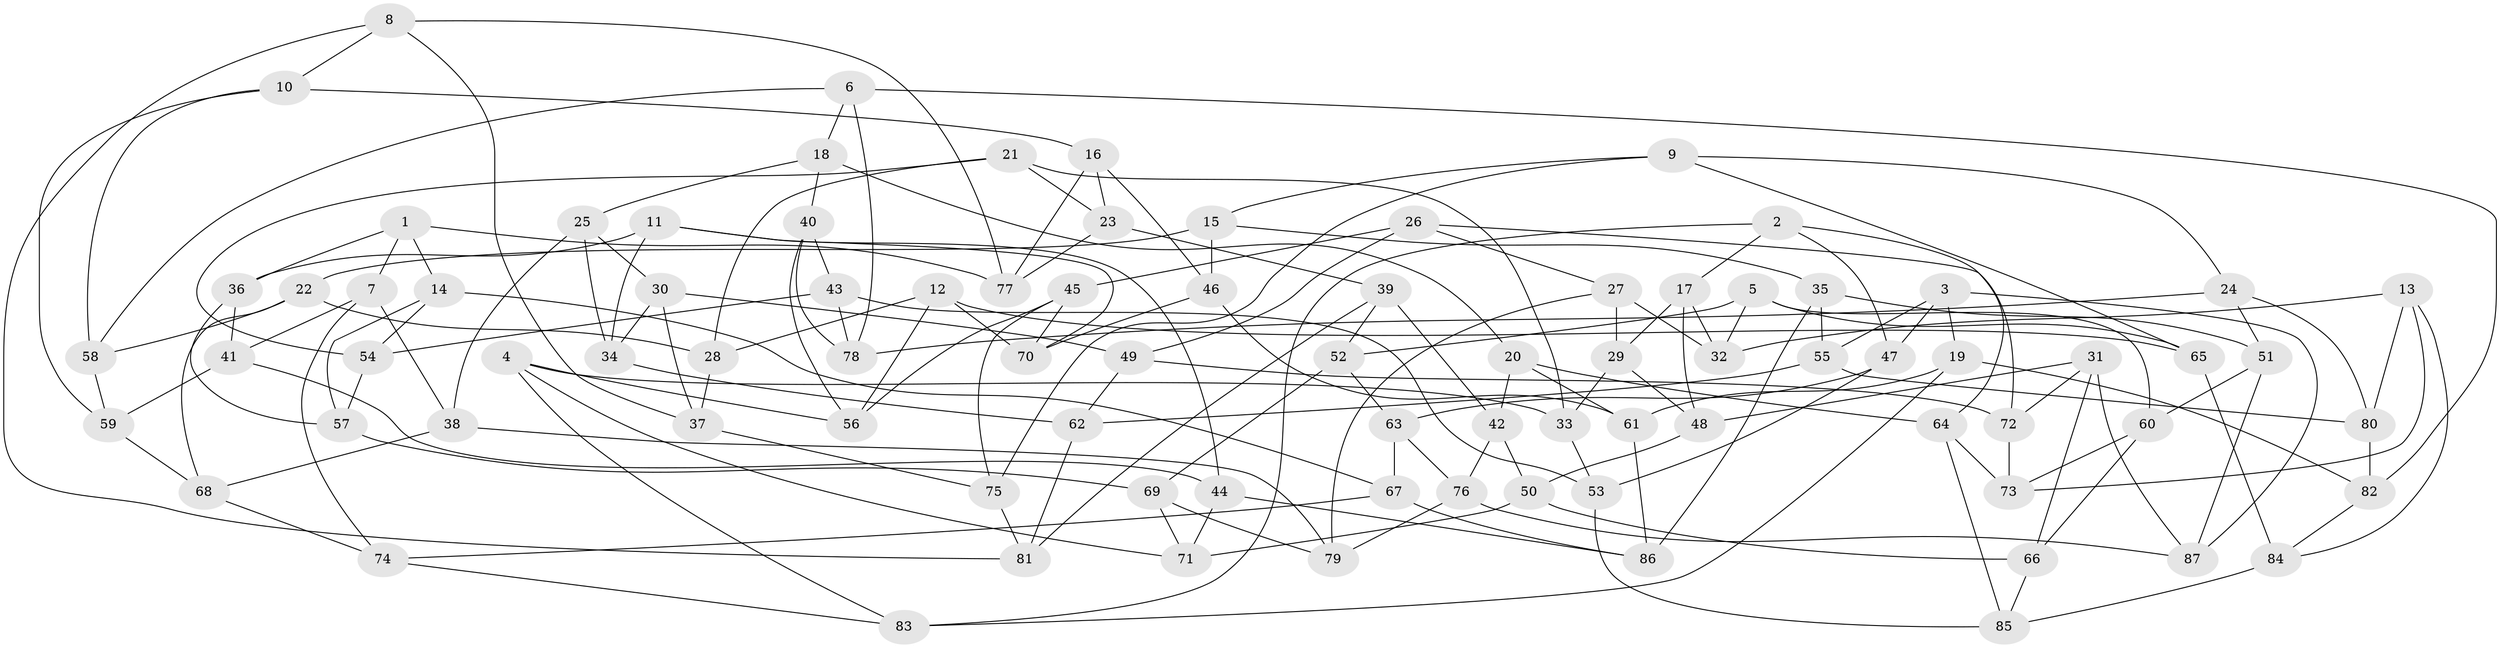 // Generated by graph-tools (version 1.1) at 2025/37/03/09/25 02:37:55]
// undirected, 87 vertices, 174 edges
graph export_dot {
graph [start="1"]
  node [color=gray90,style=filled];
  1;
  2;
  3;
  4;
  5;
  6;
  7;
  8;
  9;
  10;
  11;
  12;
  13;
  14;
  15;
  16;
  17;
  18;
  19;
  20;
  21;
  22;
  23;
  24;
  25;
  26;
  27;
  28;
  29;
  30;
  31;
  32;
  33;
  34;
  35;
  36;
  37;
  38;
  39;
  40;
  41;
  42;
  43;
  44;
  45;
  46;
  47;
  48;
  49;
  50;
  51;
  52;
  53;
  54;
  55;
  56;
  57;
  58;
  59;
  60;
  61;
  62;
  63;
  64;
  65;
  66;
  67;
  68;
  69;
  70;
  71;
  72;
  73;
  74;
  75;
  76;
  77;
  78;
  79;
  80;
  81;
  82;
  83;
  84;
  85;
  86;
  87;
  1 -- 77;
  1 -- 7;
  1 -- 36;
  1 -- 14;
  2 -- 17;
  2 -- 83;
  2 -- 64;
  2 -- 47;
  3 -- 55;
  3 -- 87;
  3 -- 19;
  3 -- 47;
  4 -- 83;
  4 -- 56;
  4 -- 71;
  4 -- 33;
  5 -- 60;
  5 -- 32;
  5 -- 65;
  5 -- 52;
  6 -- 18;
  6 -- 58;
  6 -- 78;
  6 -- 82;
  7 -- 38;
  7 -- 41;
  7 -- 74;
  8 -- 77;
  8 -- 10;
  8 -- 37;
  8 -- 81;
  9 -- 24;
  9 -- 75;
  9 -- 65;
  9 -- 15;
  10 -- 59;
  10 -- 58;
  10 -- 16;
  11 -- 34;
  11 -- 70;
  11 -- 36;
  11 -- 44;
  12 -- 65;
  12 -- 70;
  12 -- 56;
  12 -- 28;
  13 -- 84;
  13 -- 80;
  13 -- 32;
  13 -- 73;
  14 -- 67;
  14 -- 57;
  14 -- 54;
  15 -- 22;
  15 -- 35;
  15 -- 46;
  16 -- 77;
  16 -- 46;
  16 -- 23;
  17 -- 48;
  17 -- 32;
  17 -- 29;
  18 -- 40;
  18 -- 25;
  18 -- 20;
  19 -- 82;
  19 -- 61;
  19 -- 83;
  20 -- 64;
  20 -- 42;
  20 -- 61;
  21 -- 54;
  21 -- 33;
  21 -- 23;
  21 -- 28;
  22 -- 58;
  22 -- 28;
  22 -- 68;
  23 -- 77;
  23 -- 39;
  24 -- 80;
  24 -- 78;
  24 -- 51;
  25 -- 30;
  25 -- 34;
  25 -- 38;
  26 -- 72;
  26 -- 27;
  26 -- 45;
  26 -- 49;
  27 -- 79;
  27 -- 29;
  27 -- 32;
  28 -- 37;
  29 -- 48;
  29 -- 33;
  30 -- 37;
  30 -- 34;
  30 -- 49;
  31 -- 72;
  31 -- 48;
  31 -- 66;
  31 -- 87;
  33 -- 53;
  34 -- 62;
  35 -- 55;
  35 -- 86;
  35 -- 51;
  36 -- 41;
  36 -- 57;
  37 -- 75;
  38 -- 68;
  38 -- 79;
  39 -- 42;
  39 -- 81;
  39 -- 52;
  40 -- 78;
  40 -- 56;
  40 -- 43;
  41 -- 44;
  41 -- 59;
  42 -- 76;
  42 -- 50;
  43 -- 53;
  43 -- 54;
  43 -- 78;
  44 -- 86;
  44 -- 71;
  45 -- 70;
  45 -- 56;
  45 -- 75;
  46 -- 61;
  46 -- 70;
  47 -- 53;
  47 -- 63;
  48 -- 50;
  49 -- 72;
  49 -- 62;
  50 -- 66;
  50 -- 71;
  51 -- 60;
  51 -- 87;
  52 -- 63;
  52 -- 69;
  53 -- 85;
  54 -- 57;
  55 -- 80;
  55 -- 62;
  57 -- 69;
  58 -- 59;
  59 -- 68;
  60 -- 66;
  60 -- 73;
  61 -- 86;
  62 -- 81;
  63 -- 76;
  63 -- 67;
  64 -- 85;
  64 -- 73;
  65 -- 84;
  66 -- 85;
  67 -- 74;
  67 -- 86;
  68 -- 74;
  69 -- 79;
  69 -- 71;
  72 -- 73;
  74 -- 83;
  75 -- 81;
  76 -- 79;
  76 -- 87;
  80 -- 82;
  82 -- 84;
  84 -- 85;
}
